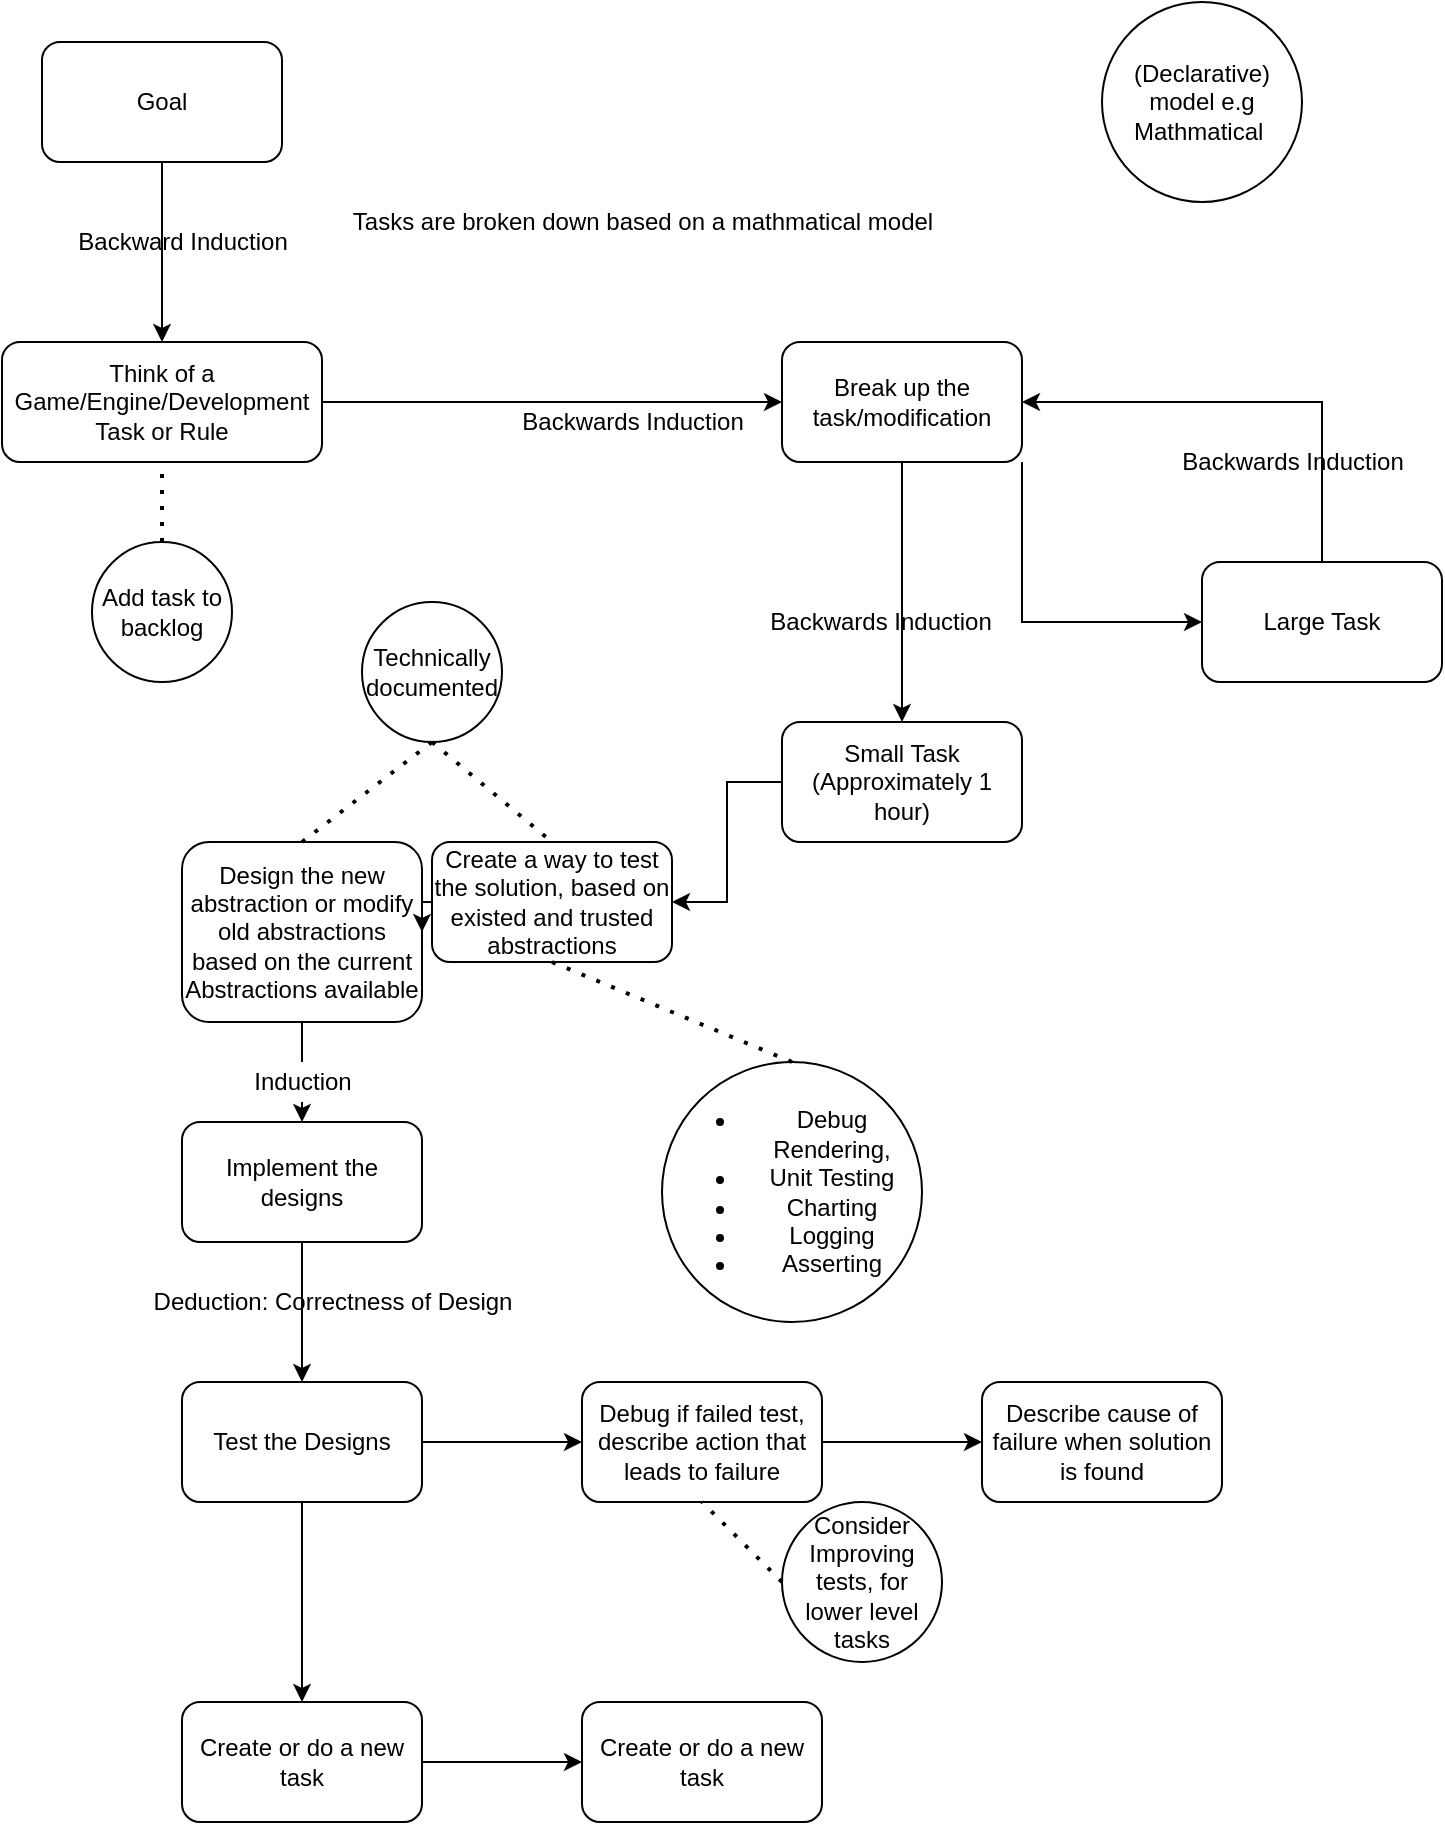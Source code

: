 <mxfile version="19.0.3" type="device"><diagram id="0qkgWodN5bSoFXxraMgW" name="Page-1"><mxGraphModel dx="448" dy="843" grid="1" gridSize="10" guides="1" tooltips="1" connect="1" arrows="1" fold="1" page="1" pageScale="1" pageWidth="827" pageHeight="1169" math="0" shadow="0"><root><mxCell id="0"/><mxCell id="1" parent="0"/><mxCell id="_Xno7_vwdE9ceNSlFTxg-4" style="edgeStyle=orthogonalEdgeStyle;rounded=0;orthogonalLoop=1;jettySize=auto;html=1;exitX=0.5;exitY=1;exitDx=0;exitDy=0;" parent="1" source="_Xno7_vwdE9ceNSlFTxg-2" target="_Xno7_vwdE9ceNSlFTxg-3" edge="1"><mxGeometry relative="1" as="geometry"/></mxCell><mxCell id="_Xno7_vwdE9ceNSlFTxg-2" value="Goal" style="rounded=1;whiteSpace=wrap;html=1;" parent="1" vertex="1"><mxGeometry x="60" y="50" width="120" height="60" as="geometry"/></mxCell><mxCell id="_Xno7_vwdE9ceNSlFTxg-7" style="edgeStyle=orthogonalEdgeStyle;rounded=0;orthogonalLoop=1;jettySize=auto;html=1;exitX=1;exitY=0.5;exitDx=0;exitDy=0;entryX=0;entryY=0.5;entryDx=0;entryDy=0;" parent="1" source="_Xno7_vwdE9ceNSlFTxg-3" target="_Xno7_vwdE9ceNSlFTxg-5" edge="1"><mxGeometry relative="1" as="geometry"/></mxCell><mxCell id="_Xno7_vwdE9ceNSlFTxg-3" value="Think of a Game/Engine/Development Task or Rule" style="rounded=1;whiteSpace=wrap;html=1;" parent="1" vertex="1"><mxGeometry x="40" y="200" width="160" height="60" as="geometry"/></mxCell><mxCell id="_Xno7_vwdE9ceNSlFTxg-14" style="edgeStyle=orthogonalEdgeStyle;rounded=0;orthogonalLoop=1;jettySize=auto;html=1;exitX=1;exitY=1;exitDx=0;exitDy=0;entryX=0;entryY=0.5;entryDx=0;entryDy=0;" parent="1" source="_Xno7_vwdE9ceNSlFTxg-5" target="_Xno7_vwdE9ceNSlFTxg-10" edge="1"><mxGeometry relative="1" as="geometry"/></mxCell><mxCell id="_Xno7_vwdE9ceNSlFTxg-16" style="edgeStyle=orthogonalEdgeStyle;rounded=0;orthogonalLoop=1;jettySize=auto;html=1;exitX=0.5;exitY=1;exitDx=0;exitDy=0;" parent="1" source="_Xno7_vwdE9ceNSlFTxg-5" target="_Xno7_vwdE9ceNSlFTxg-12" edge="1"><mxGeometry relative="1" as="geometry"/></mxCell><mxCell id="_Xno7_vwdE9ceNSlFTxg-5" value="Break up the task/modification" style="rounded=1;whiteSpace=wrap;html=1;" parent="1" vertex="1"><mxGeometry x="430" y="200" width="120" height="60" as="geometry"/></mxCell><mxCell id="_Xno7_vwdE9ceNSlFTxg-6" value="Backward Induction" style="text;html=1;align=center;verticalAlign=middle;resizable=0;points=[];autosize=1;strokeColor=none;fillColor=none;" parent="1" vertex="1"><mxGeometry x="70" y="140" width="120" height="20" as="geometry"/></mxCell><mxCell id="_Xno7_vwdE9ceNSlFTxg-9" value="Backwards Induction" style="text;html=1;align=center;verticalAlign=middle;resizable=0;points=[];autosize=1;strokeColor=none;fillColor=none;" parent="1" vertex="1"><mxGeometry x="290" y="230" width="130" height="20" as="geometry"/></mxCell><mxCell id="_Xno7_vwdE9ceNSlFTxg-11" style="edgeStyle=orthogonalEdgeStyle;rounded=0;orthogonalLoop=1;jettySize=auto;html=1;exitX=0.5;exitY=0;exitDx=0;exitDy=0;entryX=1;entryY=0.5;entryDx=0;entryDy=0;" parent="1" source="_Xno7_vwdE9ceNSlFTxg-10" target="_Xno7_vwdE9ceNSlFTxg-5" edge="1"><mxGeometry relative="1" as="geometry"/></mxCell><mxCell id="_Xno7_vwdE9ceNSlFTxg-10" value="Large Task" style="rounded=1;whiteSpace=wrap;html=1;" parent="1" vertex="1"><mxGeometry x="640" y="310" width="120" height="60" as="geometry"/></mxCell><mxCell id="_Xno7_vwdE9ceNSlFTxg-26" value="" style="edgeStyle=orthogonalEdgeStyle;rounded=0;orthogonalLoop=1;jettySize=auto;html=1;entryX=1;entryY=0.5;entryDx=0;entryDy=0;" parent="1" source="_Xno7_vwdE9ceNSlFTxg-12" target="_Xno7_vwdE9ceNSlFTxg-27" edge="1"><mxGeometry relative="1" as="geometry"/></mxCell><mxCell id="_Xno7_vwdE9ceNSlFTxg-12" value="Small Task (Approximately 1 hour)" style="rounded=1;whiteSpace=wrap;html=1;" parent="1" vertex="1"><mxGeometry x="430" y="390" width="120" height="60" as="geometry"/></mxCell><mxCell id="_Xno7_vwdE9ceNSlFTxg-17" value="Backwards Induction" style="text;html=1;align=center;verticalAlign=middle;resizable=0;points=[];autosize=1;strokeColor=none;fillColor=none;" parent="1" vertex="1"><mxGeometry x="414" y="330" width="130" height="20" as="geometry"/></mxCell><mxCell id="_Xno7_vwdE9ceNSlFTxg-18" value="Backwards Induction" style="text;html=1;align=center;verticalAlign=middle;resizable=0;points=[];autosize=1;strokeColor=none;fillColor=none;" parent="1" vertex="1"><mxGeometry x="620" y="250" width="130" height="20" as="geometry"/></mxCell><mxCell id="_Xno7_vwdE9ceNSlFTxg-19" value="(Declarative)&lt;br&gt;model e.g Mathmatical&amp;nbsp;" style="ellipse;whiteSpace=wrap;html=1;aspect=fixed;" parent="1" vertex="1"><mxGeometry x="590" y="30" width="100" height="100" as="geometry"/></mxCell><mxCell id="_Xno7_vwdE9ceNSlFTxg-35" style="edgeStyle=orthogonalEdgeStyle;rounded=0;orthogonalLoop=1;jettySize=auto;html=1;exitX=0.5;exitY=1;exitDx=0;exitDy=0;entryX=0.5;entryY=0;entryDx=0;entryDy=0;startArrow=none;" parent="1" source="_Xno7_vwdE9ceNSlFTxg-32" target="_Xno7_vwdE9ceNSlFTxg-33" edge="1"><mxGeometry relative="1" as="geometry"/></mxCell><mxCell id="_Xno7_vwdE9ceNSlFTxg-25" value="Design the new abstraction or modify old abstractions based on the current Abstractions available" style="rounded=1;whiteSpace=wrap;html=1;" parent="1" vertex="1"><mxGeometry x="130" y="450" width="120" height="90" as="geometry"/></mxCell><mxCell id="_Xno7_vwdE9ceNSlFTxg-28" style="edgeStyle=orthogonalEdgeStyle;rounded=0;orthogonalLoop=1;jettySize=auto;html=1;exitX=0;exitY=0.5;exitDx=0;exitDy=0;entryX=1;entryY=0.5;entryDx=0;entryDy=0;" parent="1" source="_Xno7_vwdE9ceNSlFTxg-27" target="_Xno7_vwdE9ceNSlFTxg-25" edge="1"><mxGeometry relative="1" as="geometry"/></mxCell><mxCell id="_Xno7_vwdE9ceNSlFTxg-27" value="Create a way to test the solution, based on existed and trusted abstractions" style="rounded=1;whiteSpace=wrap;html=1;" parent="1" vertex="1"><mxGeometry x="255" y="450" width="120" height="60" as="geometry"/></mxCell><mxCell id="_Xno7_vwdE9ceNSlFTxg-29" value="Tasks are broken down based on a mathmatical model" style="text;html=1;align=center;verticalAlign=middle;resizable=0;points=[];autosize=1;strokeColor=none;fillColor=none;" parent="1" vertex="1"><mxGeometry x="205" y="130" width="310" height="20" as="geometry"/></mxCell><mxCell id="_Xno7_vwdE9ceNSlFTxg-30" value="&lt;ul&gt;&lt;li&gt;Debug Rendering,&lt;/li&gt;&lt;li&gt;Unit Testing&lt;/li&gt;&lt;li&gt;Charting&lt;/li&gt;&lt;li&gt;Logging&lt;/li&gt;&lt;li&gt;Asserting&lt;/li&gt;&lt;/ul&gt;" style="ellipse;whiteSpace=wrap;html=1;aspect=fixed;" parent="1" vertex="1"><mxGeometry x="370" y="560" width="130" height="130" as="geometry"/></mxCell><mxCell id="_Xno7_vwdE9ceNSlFTxg-31" value="" style="endArrow=none;dashed=1;html=1;dashPattern=1 3;strokeWidth=2;rounded=0;entryX=0.5;entryY=1;entryDx=0;entryDy=0;exitX=0.5;exitY=0;exitDx=0;exitDy=0;" parent="1" source="_Xno7_vwdE9ceNSlFTxg-30" target="_Xno7_vwdE9ceNSlFTxg-27" edge="1"><mxGeometry width="50" height="50" relative="1" as="geometry"><mxPoint x="350" y="670" as="sourcePoint"/><mxPoint x="400" y="620" as="targetPoint"/></mxGeometry></mxCell><mxCell id="_Xno7_vwdE9ceNSlFTxg-36" style="edgeStyle=orthogonalEdgeStyle;rounded=0;orthogonalLoop=1;jettySize=auto;html=1;exitX=0.5;exitY=1;exitDx=0;exitDy=0;entryX=0.5;entryY=0;entryDx=0;entryDy=0;" parent="1" source="_Xno7_vwdE9ceNSlFTxg-33" target="_Xno7_vwdE9ceNSlFTxg-34" edge="1"><mxGeometry relative="1" as="geometry"/></mxCell><mxCell id="_Xno7_vwdE9ceNSlFTxg-33" value="Implement the designs" style="rounded=1;whiteSpace=wrap;html=1;" parent="1" vertex="1"><mxGeometry x="130" y="590" width="120" height="60" as="geometry"/></mxCell><mxCell id="_Xno7_vwdE9ceNSlFTxg-45" value="" style="edgeStyle=orthogonalEdgeStyle;rounded=0;orthogonalLoop=1;jettySize=auto;html=1;" parent="1" source="_Xno7_vwdE9ceNSlFTxg-34" target="_Xno7_vwdE9ceNSlFTxg-44" edge="1"><mxGeometry relative="1" as="geometry"/></mxCell><mxCell id="_Xno7_vwdE9ceNSlFTxg-47" value="" style="edgeStyle=orthogonalEdgeStyle;rounded=0;orthogonalLoop=1;jettySize=auto;html=1;" parent="1" source="_Xno7_vwdE9ceNSlFTxg-34" target="_Xno7_vwdE9ceNSlFTxg-46" edge="1"><mxGeometry relative="1" as="geometry"/></mxCell><mxCell id="_Xno7_vwdE9ceNSlFTxg-34" value="Test the Designs" style="rounded=1;whiteSpace=wrap;html=1;" parent="1" vertex="1"><mxGeometry x="130" y="720" width="120" height="60" as="geometry"/></mxCell><mxCell id="_Xno7_vwdE9ceNSlFTxg-37" value="Deduction: Correctness of Design" style="text;html=1;align=center;verticalAlign=middle;resizable=0;points=[];autosize=1;strokeColor=none;fillColor=none;" parent="1" vertex="1"><mxGeometry x="110" y="670" width="190" height="20" as="geometry"/></mxCell><mxCell id="_Xno7_vwdE9ceNSlFTxg-38" value="Add task to backlog" style="ellipse;whiteSpace=wrap;html=1;aspect=fixed;" parent="1" vertex="1"><mxGeometry x="85" y="300" width="70" height="70" as="geometry"/></mxCell><mxCell id="_Xno7_vwdE9ceNSlFTxg-39" value="" style="endArrow=none;dashed=1;html=1;dashPattern=1 3;strokeWidth=2;rounded=0;entryX=0.5;entryY=1;entryDx=0;entryDy=0;" parent="1" source="_Xno7_vwdE9ceNSlFTxg-38" target="_Xno7_vwdE9ceNSlFTxg-3" edge="1"><mxGeometry width="50" height="50" relative="1" as="geometry"><mxPoint x="370" y="430" as="sourcePoint"/><mxPoint x="120" y="270" as="targetPoint"/></mxGeometry></mxCell><mxCell id="_Xno7_vwdE9ceNSlFTxg-40" value="Technically documented" style="ellipse;whiteSpace=wrap;html=1;aspect=fixed;" parent="1" vertex="1"><mxGeometry x="220" y="330" width="70" height="70" as="geometry"/></mxCell><mxCell id="_Xno7_vwdE9ceNSlFTxg-41" value="" style="endArrow=none;dashed=1;html=1;dashPattern=1 3;strokeWidth=2;rounded=0;exitX=0.5;exitY=1;exitDx=0;exitDy=0;entryX=0.5;entryY=0;entryDx=0;entryDy=0;" parent="1" source="_Xno7_vwdE9ceNSlFTxg-40" target="_Xno7_vwdE9ceNSlFTxg-27" edge="1"><mxGeometry width="50" height="50" relative="1" as="geometry"><mxPoint x="370" y="430" as="sourcePoint"/><mxPoint x="420" y="380" as="targetPoint"/></mxGeometry></mxCell><mxCell id="_Xno7_vwdE9ceNSlFTxg-42" value="" style="endArrow=none;dashed=1;html=1;dashPattern=1 3;strokeWidth=2;rounded=0;exitX=0.5;exitY=1;exitDx=0;exitDy=0;entryX=0.5;entryY=0;entryDx=0;entryDy=0;" parent="1" source="_Xno7_vwdE9ceNSlFTxg-40" target="_Xno7_vwdE9ceNSlFTxg-25" edge="1"><mxGeometry width="50" height="50" relative="1" as="geometry"><mxPoint x="275" y="400" as="sourcePoint"/><mxPoint x="330" y="475" as="targetPoint"/></mxGeometry></mxCell><mxCell id="_Xno7_vwdE9ceNSlFTxg-32" value="Induction" style="text;html=1;align=center;verticalAlign=middle;resizable=0;points=[];autosize=1;strokeColor=none;fillColor=none;" parent="1" vertex="1"><mxGeometry x="160" y="560" width="60" height="20" as="geometry"/></mxCell><mxCell id="_Xno7_vwdE9ceNSlFTxg-43" value="" style="edgeStyle=orthogonalEdgeStyle;rounded=0;orthogonalLoop=1;jettySize=auto;html=1;exitX=0.5;exitY=1;exitDx=0;exitDy=0;entryX=0.5;entryY=0;entryDx=0;entryDy=0;endArrow=none;" parent="1" source="_Xno7_vwdE9ceNSlFTxg-25" target="_Xno7_vwdE9ceNSlFTxg-32" edge="1"><mxGeometry relative="1" as="geometry"><mxPoint x="190" y="540" as="sourcePoint"/><mxPoint x="190" y="590" as="targetPoint"/></mxGeometry></mxCell><mxCell id="_Xno7_vwdE9ceNSlFTxg-49" value="" style="edgeStyle=orthogonalEdgeStyle;rounded=0;orthogonalLoop=1;jettySize=auto;html=1;" parent="1" source="_Xno7_vwdE9ceNSlFTxg-44" target="_Xno7_vwdE9ceNSlFTxg-48" edge="1"><mxGeometry relative="1" as="geometry"/></mxCell><mxCell id="_Xno7_vwdE9ceNSlFTxg-44" value="Debug if failed test, describe action that leads to failure" style="rounded=1;whiteSpace=wrap;html=1;" parent="1" vertex="1"><mxGeometry x="330" y="720" width="120" height="60" as="geometry"/></mxCell><mxCell id="_Xno7_vwdE9ceNSlFTxg-54" style="edgeStyle=orthogonalEdgeStyle;rounded=0;orthogonalLoop=1;jettySize=auto;html=1;exitX=1;exitY=0.5;exitDx=0;exitDy=0;entryX=0;entryY=0.5;entryDx=0;entryDy=0;" parent="1" source="_Xno7_vwdE9ceNSlFTxg-46" target="_Xno7_vwdE9ceNSlFTxg-50" edge="1"><mxGeometry relative="1" as="geometry"/></mxCell><mxCell id="_Xno7_vwdE9ceNSlFTxg-46" value="Create or do a new task" style="rounded=1;whiteSpace=wrap;html=1;" parent="1" vertex="1"><mxGeometry x="130" y="880" width="120" height="60" as="geometry"/></mxCell><mxCell id="_Xno7_vwdE9ceNSlFTxg-48" value="Describe cause of failure when solution is found" style="rounded=1;whiteSpace=wrap;html=1;" parent="1" vertex="1"><mxGeometry x="530" y="720" width="120" height="60" as="geometry"/></mxCell><mxCell id="_Xno7_vwdE9ceNSlFTxg-50" value="Create or do a new task" style="rounded=1;whiteSpace=wrap;html=1;" parent="1" vertex="1"><mxGeometry x="330" y="880" width="120" height="60" as="geometry"/></mxCell><mxCell id="_Xno7_vwdE9ceNSlFTxg-51" value="Consider Improving tests, for lower level tasks" style="ellipse;whiteSpace=wrap;html=1;aspect=fixed;" parent="1" vertex="1"><mxGeometry x="430" y="780" width="80" height="80" as="geometry"/></mxCell><mxCell id="_Xno7_vwdE9ceNSlFTxg-53" value="" style="endArrow=none;dashed=1;html=1;dashPattern=1 3;strokeWidth=2;rounded=0;entryX=0.5;entryY=1;entryDx=0;entryDy=0;exitX=0;exitY=0.5;exitDx=0;exitDy=0;" parent="1" source="_Xno7_vwdE9ceNSlFTxg-51" target="_Xno7_vwdE9ceNSlFTxg-44" edge="1"><mxGeometry width="50" height="50" relative="1" as="geometry"><mxPoint x="370" y="870" as="sourcePoint"/><mxPoint x="420" y="820" as="targetPoint"/></mxGeometry></mxCell></root></mxGraphModel></diagram></mxfile>